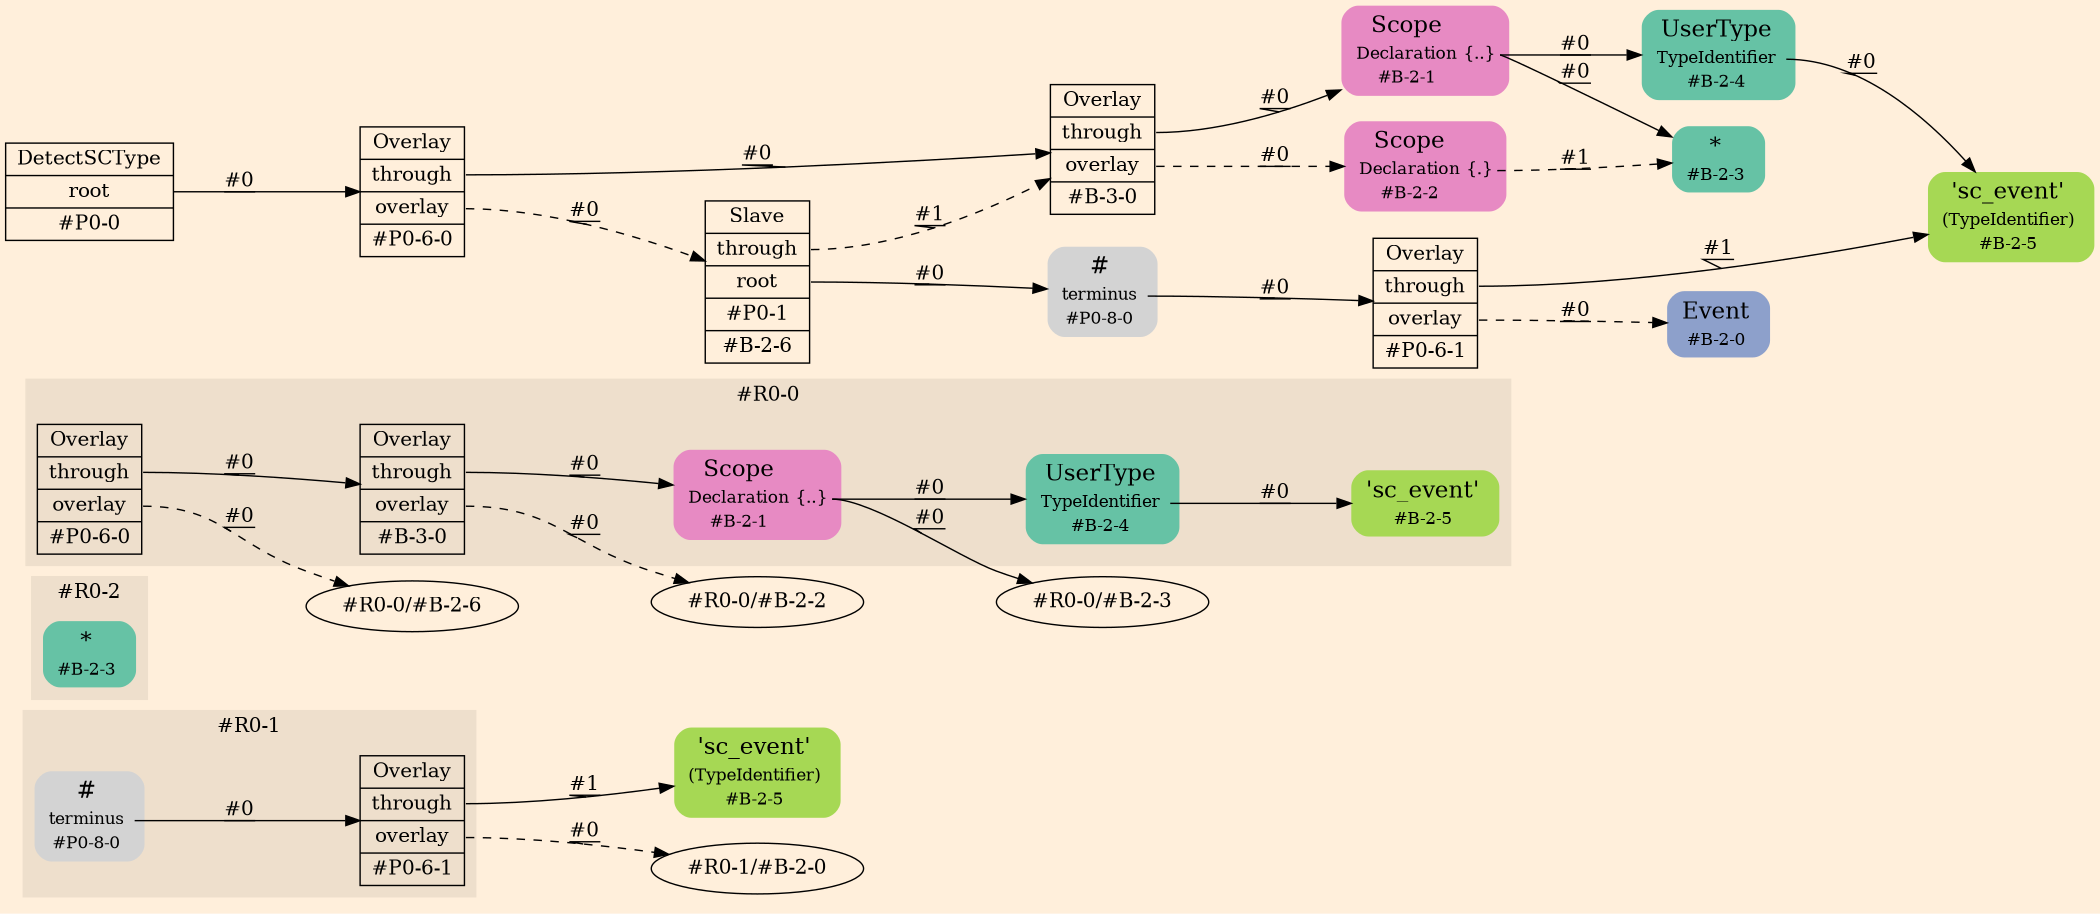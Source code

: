 digraph Inferno {
graph [
rankdir = "LR"
ranksep = 1.0
size = "14,20"
bgcolor = antiquewhite1
color = black
fontcolor = black
];
node [
];
"#R0-1/#B-2-5" [
shape = "plaintext"
fillcolor = "/set28/5"
label = <<TABLE BORDER="0" CELLBORDER="0" CELLSPACING="0">
 <TR>
  <TD><FONT POINT-SIZE="16.0">'sc_event'</FONT></TD>
  <TD></TD>
 </TR>
 <TR>
  <TD>(TypeIdentifier)</TD>
  <TD PORT="port0"></TD>
 </TR>
 <TR>
  <TD>#B-2-5</TD>
  <TD PORT="port1"></TD>
 </TR>
</TABLE>>
style = "rounded,filled"
fontsize = "12"
];
subgraph "cluster#R0-1" {
label = "#R0-1"
style = "filled"
color = antiquewhite2
"#R0-1/#P0-8-0" [
shape = "plaintext"
label = <<TABLE BORDER="0" CELLBORDER="0" CELLSPACING="0">
 <TR>
  <TD><FONT POINT-SIZE="16.0">#</FONT></TD>
  <TD></TD>
 </TR>
 <TR>
  <TD>terminus</TD>
  <TD PORT="port0"></TD>
 </TR>
 <TR>
  <TD>#P0-8-0</TD>
  <TD PORT="port1"></TD>
 </TR>
</TABLE>>
style = "rounded,filled"
fontsize = "12"
];
"#R0-1/#P0-6-1" [
shape = "record"
fillcolor = antiquewhite2
label = "<fixed> Overlay | <port0> through | <port1> overlay | <port2> #P0-6-1"
style = "filled"
fontsize = "14"
color = black
fontcolor = black
];
}
"#R0-1/#P0-8-0":port0 -> "#R0-1/#P0-6-1" [style="solid"
label = "#0"
decorate = true
color = black
fontcolor = black
];
"#R0-1/#P0-6-1":port0 -> "#R0-1/#B-2-5" [style="solid"
label = "#1"
decorate = true
color = black
fontcolor = black
];
"#R0-1/#P0-6-1":port1 -> "#R0-1/#B-2-0" [style="dashed"
label = "#0"
decorate = true
color = black
fontcolor = black
];
subgraph "cluster#R0-2" {
label = "#R0-2"
style = "filled"
color = antiquewhite2
"#R0-2/#B-2-3" [
shape = "plaintext"
fillcolor = "/set28/1"
label = <<TABLE BORDER="0" CELLBORDER="0" CELLSPACING="0">
 <TR>
  <TD><FONT POINT-SIZE="16.0">*</FONT></TD>
  <TD></TD>
 </TR>
 <TR>
  <TD>#B-2-3</TD>
  <TD PORT="port0"></TD>
 </TR>
</TABLE>>
style = "rounded,filled"
fontsize = "12"
];
}
subgraph "cluster#R0-0" {
label = "#R0-0"
style = "filled"
color = antiquewhite2
"#R0-0/#B-2-5" [
shape = "plaintext"
fillcolor = "/set28/5"
label = <<TABLE BORDER="0" CELLBORDER="0" CELLSPACING="0">
 <TR>
  <TD><FONT POINT-SIZE="16.0">'sc_event'</FONT></TD>
  <TD></TD>
 </TR>
 <TR>
  <TD>#B-2-5</TD>
  <TD PORT="port0"></TD>
 </TR>
</TABLE>>
style = "rounded,filled"
fontsize = "12"
];
"#R0-0/#B-2-1" [
shape = "plaintext"
fillcolor = "/set28/4"
label = <<TABLE BORDER="0" CELLBORDER="0" CELLSPACING="0">
 <TR>
  <TD><FONT POINT-SIZE="16.0">Scope</FONT></TD>
  <TD></TD>
 </TR>
 <TR>
  <TD>Declaration</TD>
  <TD PORT="port0">{..}</TD>
 </TR>
 <TR>
  <TD>#B-2-1</TD>
  <TD PORT="port1"></TD>
 </TR>
</TABLE>>
style = "rounded,filled"
fontsize = "12"
];
"#R0-0/#B-2-4" [
shape = "plaintext"
fillcolor = "/set28/1"
label = <<TABLE BORDER="0" CELLBORDER="0" CELLSPACING="0">
 <TR>
  <TD><FONT POINT-SIZE="16.0">UserType</FONT></TD>
  <TD></TD>
 </TR>
 <TR>
  <TD>TypeIdentifier</TD>
  <TD PORT="port0"></TD>
 </TR>
 <TR>
  <TD>#B-2-4</TD>
  <TD PORT="port1"></TD>
 </TR>
</TABLE>>
style = "rounded,filled"
fontsize = "12"
];
"#R0-0/#P0-6-0" [
shape = "record"
fillcolor = antiquewhite2
label = "<fixed> Overlay | <port0> through | <port1> overlay | <port2> #P0-6-0"
style = "filled"
fontsize = "14"
color = black
fontcolor = black
];
"#R0-0/#B-3-0" [
shape = "record"
fillcolor = antiquewhite2
label = "<fixed> Overlay | <port0> through | <port1> overlay | <port2> #B-3-0"
style = "filled"
fontsize = "14"
color = black
fontcolor = black
];
}
"#R0-0/#B-2-1":port0 -> "#R0-0/#B-2-3" [style="solid"
label = "#0"
decorate = true
color = black
fontcolor = black
];
"#R0-0/#B-2-1":port0 -> "#R0-0/#B-2-4" [style="solid"
label = "#0"
decorate = true
color = black
fontcolor = black
];
"#R0-0/#B-2-4":port0 -> "#R0-0/#B-2-5" [style="solid"
label = "#0"
decorate = true
color = black
fontcolor = black
];
"#R0-0/#P0-6-0":port0 -> "#R0-0/#B-3-0" [style="solid"
label = "#0"
decorate = true
color = black
fontcolor = black
];
"#R0-0/#P0-6-0":port1 -> "#R0-0/#B-2-6" [style="dashed"
label = "#0"
decorate = true
color = black
fontcolor = black
];
"#R0-0/#B-3-0":port0 -> "#R0-0/#B-2-1" [style="solid"
label = "#0"
decorate = true
color = black
fontcolor = black
];
"#R0-0/#B-3-0":port1 -> "#R0-0/#B-2-2" [style="dashed"
label = "#0"
decorate = true
color = black
fontcolor = black
];
"CR#P0-0" [
shape = "record"
fillcolor = antiquewhite1
label = "<fixed> DetectSCType | <port0> root | <port1> #P0-0"
style = "filled"
fontsize = "14"
color = black
fontcolor = black
];
"#P0-6-0" [
shape = "record"
fillcolor = antiquewhite1
label = "<fixed> Overlay | <port0> through | <port1> overlay | <port2> #P0-6-0"
style = "filled"
fontsize = "14"
color = black
fontcolor = black
];
"#B-3-0" [
shape = "record"
fillcolor = antiquewhite1
label = "<fixed> Overlay | <port0> through | <port1> overlay | <port2> #B-3-0"
style = "filled"
fontsize = "14"
color = black
fontcolor = black
];
"#B-2-1" [
shape = "plaintext"
fillcolor = "/set28/4"
label = <<TABLE BORDER="0" CELLBORDER="0" CELLSPACING="0">
 <TR>
  <TD><FONT POINT-SIZE="16.0">Scope</FONT></TD>
  <TD></TD>
 </TR>
 <TR>
  <TD>Declaration</TD>
  <TD PORT="port0">{..}</TD>
 </TR>
 <TR>
  <TD>#B-2-1</TD>
  <TD PORT="port1"></TD>
 </TR>
</TABLE>>
style = "rounded,filled"
fontsize = "12"
];
"#B-2-3" [
shape = "plaintext"
fillcolor = "/set28/1"
label = <<TABLE BORDER="0" CELLBORDER="0" CELLSPACING="0">
 <TR>
  <TD><FONT POINT-SIZE="16.0">*</FONT></TD>
  <TD></TD>
 </TR>
 <TR>
  <TD>#B-2-3</TD>
  <TD PORT="port0"></TD>
 </TR>
</TABLE>>
style = "rounded,filled"
fontsize = "12"
];
"#B-2-4" [
shape = "plaintext"
fillcolor = "/set28/1"
label = <<TABLE BORDER="0" CELLBORDER="0" CELLSPACING="0">
 <TR>
  <TD><FONT POINT-SIZE="16.0">UserType</FONT></TD>
  <TD></TD>
 </TR>
 <TR>
  <TD>TypeIdentifier</TD>
  <TD PORT="port0"></TD>
 </TR>
 <TR>
  <TD>#B-2-4</TD>
  <TD PORT="port1"></TD>
 </TR>
</TABLE>>
style = "rounded,filled"
fontsize = "12"
];
"#B-2-5" [
shape = "plaintext"
fillcolor = "/set28/5"
label = <<TABLE BORDER="0" CELLBORDER="0" CELLSPACING="0">
 <TR>
  <TD><FONT POINT-SIZE="16.0">'sc_event'</FONT></TD>
  <TD></TD>
 </TR>
 <TR>
  <TD>(TypeIdentifier)</TD>
  <TD PORT="port0"></TD>
 </TR>
 <TR>
  <TD>#B-2-5</TD>
  <TD PORT="port1"></TD>
 </TR>
</TABLE>>
style = "rounded,filled"
fontsize = "12"
];
"#B-2-2" [
shape = "plaintext"
fillcolor = "/set28/4"
label = <<TABLE BORDER="0" CELLBORDER="0" CELLSPACING="0">
 <TR>
  <TD><FONT POINT-SIZE="16.0">Scope</FONT></TD>
  <TD></TD>
 </TR>
 <TR>
  <TD>Declaration</TD>
  <TD PORT="port0">{.}</TD>
 </TR>
 <TR>
  <TD>#B-2-2</TD>
  <TD PORT="port1"></TD>
 </TR>
</TABLE>>
style = "rounded,filled"
fontsize = "12"
];
"#B-2-6" [
shape = "record"
fillcolor = antiquewhite1
label = "<fixed> Slave | <port0> through | <port1> root | <port2> #P0-1 | <port3> #B-2-6"
style = "filled"
fontsize = "14"
color = black
fontcolor = black
];
"#P0-8-0" [
shape = "plaintext"
label = <<TABLE BORDER="0" CELLBORDER="0" CELLSPACING="0">
 <TR>
  <TD><FONT POINT-SIZE="16.0">#</FONT></TD>
  <TD></TD>
 </TR>
 <TR>
  <TD>terminus</TD>
  <TD PORT="port0"></TD>
 </TR>
 <TR>
  <TD>#P0-8-0</TD>
  <TD PORT="port1"></TD>
 </TR>
</TABLE>>
style = "rounded,filled"
fontsize = "12"
];
"#P0-6-1" [
shape = "record"
fillcolor = antiquewhite1
label = "<fixed> Overlay | <port0> through | <port1> overlay | <port2> #P0-6-1"
style = "filled"
fontsize = "14"
color = black
fontcolor = black
];
"#B-2-0" [
shape = "plaintext"
fillcolor = "/set28/3"
label = <<TABLE BORDER="0" CELLBORDER="0" CELLSPACING="0">
 <TR>
  <TD><FONT POINT-SIZE="16.0">Event</FONT></TD>
  <TD></TD>
 </TR>
 <TR>
  <TD>#B-2-0</TD>
  <TD PORT="port0"></TD>
 </TR>
</TABLE>>
style = "rounded,filled"
fontsize = "12"
];
"CR#P0-0":port0 -> "#P0-6-0" [style="solid"
label = "#0"
decorate = true
color = black
fontcolor = black
];
"#P0-6-0":port0 -> "#B-3-0" [style="solid"
label = "#0"
decorate = true
color = black
fontcolor = black
];
"#P0-6-0":port1 -> "#B-2-6" [style="dashed"
label = "#0"
decorate = true
color = black
fontcolor = black
];
"#B-3-0":port0 -> "#B-2-1" [style="solid"
label = "#0"
decorate = true
color = black
fontcolor = black
];
"#B-3-0":port1 -> "#B-2-2" [style="dashed"
label = "#0"
decorate = true
color = black
fontcolor = black
];
"#B-2-1":port0 -> "#B-2-3" [style="solid"
label = "#0"
decorate = true
color = black
fontcolor = black
];
"#B-2-1":port0 -> "#B-2-4" [style="solid"
label = "#0"
decorate = true
color = black
fontcolor = black
];
"#B-2-4":port0 -> "#B-2-5" [style="solid"
label = "#0"
decorate = true
color = black
fontcolor = black
];
"#B-2-2":port0 -> "#B-2-3" [style="dashed"
label = "#1"
decorate = true
color = black
fontcolor = black
];
"#B-2-6":port0 -> "#B-3-0" [style="dashed"
label = "#1"
decorate = true
color = black
fontcolor = black
];
"#B-2-6":port1 -> "#P0-8-0" [style="solid"
label = "#0"
decorate = true
color = black
fontcolor = black
];
"#P0-8-0":port0 -> "#P0-6-1" [style="solid"
label = "#0"
decorate = true
color = black
fontcolor = black
];
"#P0-6-1":port0 -> "#B-2-5" [style="solid"
label = "#1"
decorate = true
color = black
fontcolor = black
];
"#P0-6-1":port1 -> "#B-2-0" [style="dashed"
label = "#0"
decorate = true
color = black
fontcolor = black
];
}
